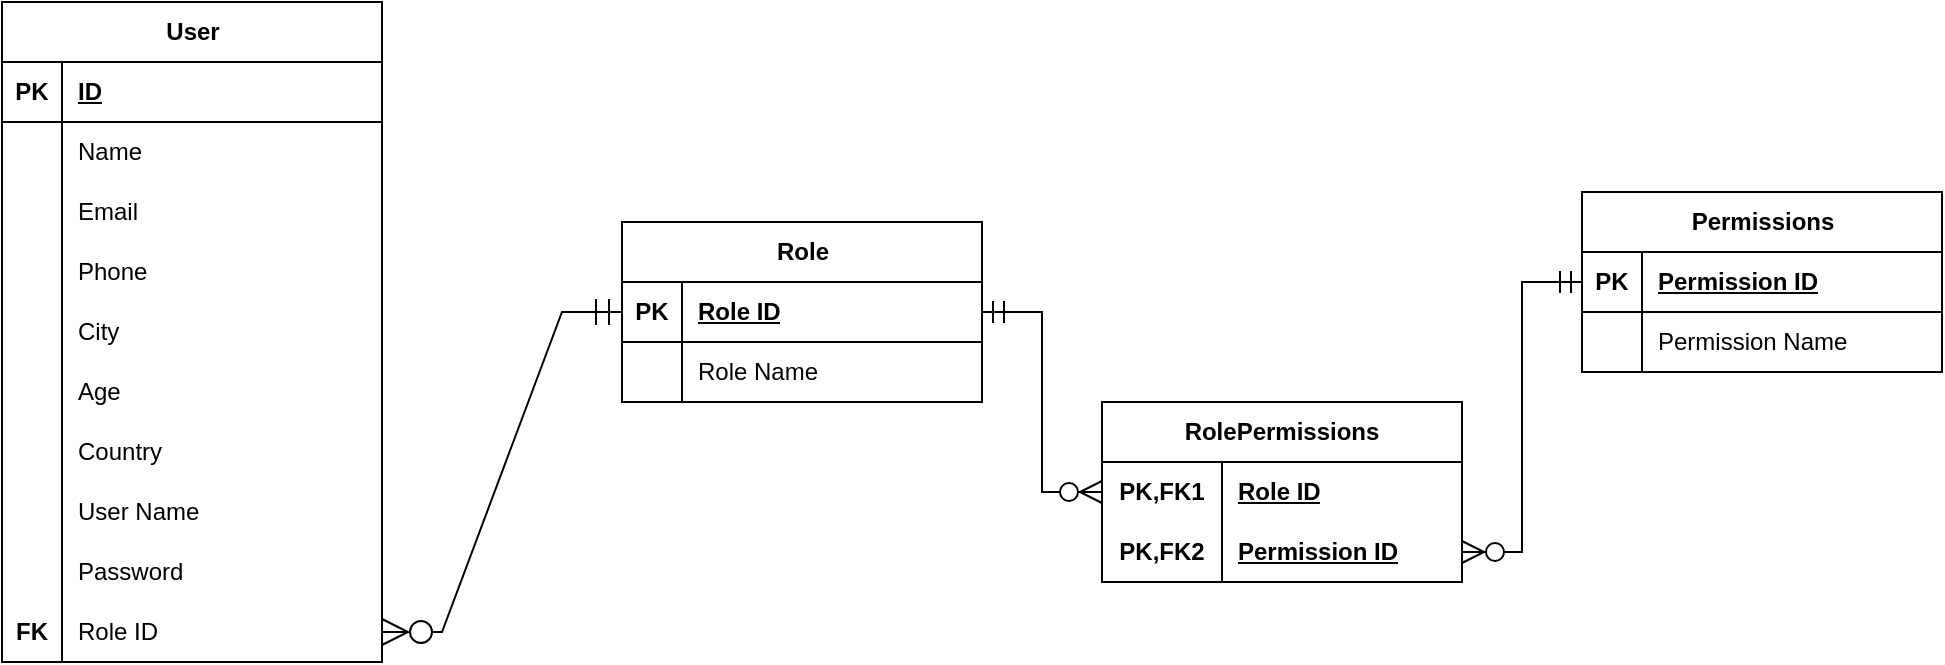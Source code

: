 <mxfile version="24.2.5" type="device">
  <diagram id="R2lEEEUBdFMjLlhIrx00" name="Page-1">
    <mxGraphModel dx="-750" dy="121" grid="1" gridSize="10" guides="1" tooltips="1" connect="1" arrows="1" fold="1" page="1" pageScale="1" pageWidth="600" pageHeight="500" math="0" shadow="0" extFonts="Permanent Marker^https://fonts.googleapis.com/css?family=Permanent+Marker">
      <root>
        <mxCell id="0" />
        <mxCell id="1" parent="0" />
        <mxCell id="PlFQNRcKObiTfTQVeSeH-27" value="Role" style="shape=table;startSize=30;container=1;collapsible=1;childLayout=tableLayout;fixedRows=1;rowLines=0;fontStyle=1;align=center;resizeLast=1;html=1;" parent="1" vertex="1">
          <mxGeometry x="2270" y="720" width="180" height="90" as="geometry" />
        </mxCell>
        <mxCell id="PlFQNRcKObiTfTQVeSeH-28" value="" style="shape=tableRow;horizontal=0;startSize=0;swimlaneHead=0;swimlaneBody=0;fillColor=none;collapsible=0;dropTarget=0;points=[[0,0.5],[1,0.5]];portConstraint=eastwest;top=0;left=0;right=0;bottom=1;" parent="PlFQNRcKObiTfTQVeSeH-27" vertex="1">
          <mxGeometry y="30" width="180" height="30" as="geometry" />
        </mxCell>
        <mxCell id="PlFQNRcKObiTfTQVeSeH-29" value="PK" style="shape=partialRectangle;connectable=0;fillColor=none;top=0;left=0;bottom=0;right=0;fontStyle=1;overflow=hidden;whiteSpace=wrap;html=1;" parent="PlFQNRcKObiTfTQVeSeH-28" vertex="1">
          <mxGeometry width="30" height="30" as="geometry">
            <mxRectangle width="30" height="30" as="alternateBounds" />
          </mxGeometry>
        </mxCell>
        <mxCell id="PlFQNRcKObiTfTQVeSeH-30" value="Role ID" style="shape=partialRectangle;connectable=0;fillColor=none;top=0;left=0;bottom=0;right=0;align=left;spacingLeft=6;fontStyle=5;overflow=hidden;whiteSpace=wrap;html=1;" parent="PlFQNRcKObiTfTQVeSeH-28" vertex="1">
          <mxGeometry x="30" width="150" height="30" as="geometry">
            <mxRectangle width="150" height="30" as="alternateBounds" />
          </mxGeometry>
        </mxCell>
        <mxCell id="PlFQNRcKObiTfTQVeSeH-31" value="" style="shape=tableRow;horizontal=0;startSize=0;swimlaneHead=0;swimlaneBody=0;fillColor=none;collapsible=0;dropTarget=0;points=[[0,0.5],[1,0.5]];portConstraint=eastwest;top=0;left=0;right=0;bottom=0;" parent="PlFQNRcKObiTfTQVeSeH-27" vertex="1">
          <mxGeometry y="60" width="180" height="30" as="geometry" />
        </mxCell>
        <mxCell id="PlFQNRcKObiTfTQVeSeH-32" value="" style="shape=partialRectangle;connectable=0;fillColor=none;top=0;left=0;bottom=0;right=0;editable=1;overflow=hidden;whiteSpace=wrap;html=1;" parent="PlFQNRcKObiTfTQVeSeH-31" vertex="1">
          <mxGeometry width="30" height="30" as="geometry">
            <mxRectangle width="30" height="30" as="alternateBounds" />
          </mxGeometry>
        </mxCell>
        <mxCell id="PlFQNRcKObiTfTQVeSeH-33" value="Role Name" style="shape=partialRectangle;connectable=0;fillColor=none;top=0;left=0;bottom=0;right=0;align=left;spacingLeft=6;overflow=hidden;whiteSpace=wrap;html=1;" parent="PlFQNRcKObiTfTQVeSeH-31" vertex="1">
          <mxGeometry x="30" width="150" height="30" as="geometry">
            <mxRectangle width="150" height="30" as="alternateBounds" />
          </mxGeometry>
        </mxCell>
        <mxCell id="PlFQNRcKObiTfTQVeSeH-40" value="Permissions" style="shape=table;startSize=30;container=1;collapsible=1;childLayout=tableLayout;fixedRows=1;rowLines=0;fontStyle=1;align=center;resizeLast=1;html=1;" parent="1" vertex="1">
          <mxGeometry x="2750" y="705" width="180" height="90" as="geometry" />
        </mxCell>
        <mxCell id="PlFQNRcKObiTfTQVeSeH-41" value="" style="shape=tableRow;horizontal=0;startSize=0;swimlaneHead=0;swimlaneBody=0;fillColor=none;collapsible=0;dropTarget=0;points=[[0,0.5],[1,0.5]];portConstraint=eastwest;top=0;left=0;right=0;bottom=1;" parent="PlFQNRcKObiTfTQVeSeH-40" vertex="1">
          <mxGeometry y="30" width="180" height="30" as="geometry" />
        </mxCell>
        <mxCell id="PlFQNRcKObiTfTQVeSeH-42" value="PK" style="shape=partialRectangle;connectable=0;fillColor=none;top=0;left=0;bottom=0;right=0;fontStyle=1;overflow=hidden;whiteSpace=wrap;html=1;" parent="PlFQNRcKObiTfTQVeSeH-41" vertex="1">
          <mxGeometry width="30" height="30" as="geometry">
            <mxRectangle width="30" height="30" as="alternateBounds" />
          </mxGeometry>
        </mxCell>
        <mxCell id="PlFQNRcKObiTfTQVeSeH-43" value="Permission ID" style="shape=partialRectangle;connectable=0;fillColor=none;top=0;left=0;bottom=0;right=0;align=left;spacingLeft=6;fontStyle=5;overflow=hidden;whiteSpace=wrap;html=1;" parent="PlFQNRcKObiTfTQVeSeH-41" vertex="1">
          <mxGeometry x="30" width="150" height="30" as="geometry">
            <mxRectangle width="150" height="30" as="alternateBounds" />
          </mxGeometry>
        </mxCell>
        <mxCell id="PlFQNRcKObiTfTQVeSeH-44" value="" style="shape=tableRow;horizontal=0;startSize=0;swimlaneHead=0;swimlaneBody=0;fillColor=none;collapsible=0;dropTarget=0;points=[[0,0.5],[1,0.5]];portConstraint=eastwest;top=0;left=0;right=0;bottom=0;" parent="PlFQNRcKObiTfTQVeSeH-40" vertex="1">
          <mxGeometry y="60" width="180" height="30" as="geometry" />
        </mxCell>
        <mxCell id="PlFQNRcKObiTfTQVeSeH-45" value="" style="shape=partialRectangle;connectable=0;fillColor=none;top=0;left=0;bottom=0;right=0;editable=1;overflow=hidden;whiteSpace=wrap;html=1;" parent="PlFQNRcKObiTfTQVeSeH-44" vertex="1">
          <mxGeometry width="30" height="30" as="geometry">
            <mxRectangle width="30" height="30" as="alternateBounds" />
          </mxGeometry>
        </mxCell>
        <mxCell id="PlFQNRcKObiTfTQVeSeH-46" value="Permission Name" style="shape=partialRectangle;connectable=0;fillColor=none;top=0;left=0;bottom=0;right=0;align=left;spacingLeft=6;overflow=hidden;whiteSpace=wrap;html=1;" parent="PlFQNRcKObiTfTQVeSeH-44" vertex="1">
          <mxGeometry x="30" width="150" height="30" as="geometry">
            <mxRectangle width="150" height="30" as="alternateBounds" />
          </mxGeometry>
        </mxCell>
        <mxCell id="PlFQNRcKObiTfTQVeSeH-53" value="RolePermissions " style="shape=table;startSize=30;container=1;collapsible=1;childLayout=tableLayout;fixedRows=1;rowLines=0;fontStyle=1;align=center;resizeLast=1;html=1;whiteSpace=wrap;" parent="1" vertex="1">
          <mxGeometry x="2510" y="810" width="180" height="90" as="geometry" />
        </mxCell>
        <mxCell id="PlFQNRcKObiTfTQVeSeH-54" value="" style="shape=tableRow;horizontal=0;startSize=0;swimlaneHead=0;swimlaneBody=0;fillColor=none;collapsible=0;dropTarget=0;points=[[0,0.5],[1,0.5]];portConstraint=eastwest;top=0;left=0;right=0;bottom=0;html=1;" parent="PlFQNRcKObiTfTQVeSeH-53" vertex="1">
          <mxGeometry y="30" width="180" height="30" as="geometry" />
        </mxCell>
        <mxCell id="PlFQNRcKObiTfTQVeSeH-55" value="PK,FK1" style="shape=partialRectangle;connectable=0;fillColor=none;top=0;left=0;bottom=0;right=0;fontStyle=1;overflow=hidden;html=1;whiteSpace=wrap;" parent="PlFQNRcKObiTfTQVeSeH-54" vertex="1">
          <mxGeometry width="60" height="30" as="geometry">
            <mxRectangle width="60" height="30" as="alternateBounds" />
          </mxGeometry>
        </mxCell>
        <mxCell id="PlFQNRcKObiTfTQVeSeH-56" value="Role ID" style="shape=partialRectangle;connectable=0;fillColor=none;top=0;left=0;bottom=0;right=0;align=left;spacingLeft=6;fontStyle=5;overflow=hidden;html=1;whiteSpace=wrap;" parent="PlFQNRcKObiTfTQVeSeH-54" vertex="1">
          <mxGeometry x="60" width="120" height="30" as="geometry">
            <mxRectangle width="120" height="30" as="alternateBounds" />
          </mxGeometry>
        </mxCell>
        <mxCell id="PlFQNRcKObiTfTQVeSeH-57" value="" style="shape=tableRow;horizontal=0;startSize=0;swimlaneHead=0;swimlaneBody=0;fillColor=none;collapsible=0;dropTarget=0;points=[[0,0.5],[1,0.5]];portConstraint=eastwest;top=0;left=0;right=0;bottom=1;html=1;" parent="PlFQNRcKObiTfTQVeSeH-53" vertex="1">
          <mxGeometry y="60" width="180" height="30" as="geometry" />
        </mxCell>
        <mxCell id="PlFQNRcKObiTfTQVeSeH-58" value="PK,FK2" style="shape=partialRectangle;connectable=0;fillColor=none;top=0;left=0;bottom=0;right=0;fontStyle=1;overflow=hidden;html=1;whiteSpace=wrap;" parent="PlFQNRcKObiTfTQVeSeH-57" vertex="1">
          <mxGeometry width="60" height="30" as="geometry">
            <mxRectangle width="60" height="30" as="alternateBounds" />
          </mxGeometry>
        </mxCell>
        <mxCell id="PlFQNRcKObiTfTQVeSeH-59" value="Permission ID" style="shape=partialRectangle;connectable=0;fillColor=none;top=0;left=0;bottom=0;right=0;align=left;spacingLeft=6;fontStyle=5;overflow=hidden;html=1;whiteSpace=wrap;" parent="PlFQNRcKObiTfTQVeSeH-57" vertex="1">
          <mxGeometry x="60" width="120" height="30" as="geometry">
            <mxRectangle width="120" height="30" as="alternateBounds" />
          </mxGeometry>
        </mxCell>
        <mxCell id="PlFQNRcKObiTfTQVeSeH-14" value="User" style="shape=table;startSize=30;container=1;collapsible=1;childLayout=tableLayout;fixedRows=1;rowLines=0;fontStyle=1;align=center;resizeLast=1;html=1;" parent="1" vertex="1">
          <mxGeometry x="1960" y="610" width="190" height="330" as="geometry" />
        </mxCell>
        <mxCell id="PlFQNRcKObiTfTQVeSeH-15" value="" style="shape=tableRow;horizontal=0;startSize=0;swimlaneHead=0;swimlaneBody=0;fillColor=none;collapsible=0;dropTarget=0;points=[[0,0.5],[1,0.5]];portConstraint=eastwest;top=0;left=0;right=0;bottom=1;" parent="PlFQNRcKObiTfTQVeSeH-14" vertex="1">
          <mxGeometry y="30" width="190" height="30" as="geometry" />
        </mxCell>
        <mxCell id="PlFQNRcKObiTfTQVeSeH-16" value="PK" style="shape=partialRectangle;connectable=0;fillColor=none;top=0;left=0;bottom=0;right=0;fontStyle=1;overflow=hidden;whiteSpace=wrap;html=1;" parent="PlFQNRcKObiTfTQVeSeH-15" vertex="1">
          <mxGeometry width="30" height="30" as="geometry">
            <mxRectangle width="30" height="30" as="alternateBounds" />
          </mxGeometry>
        </mxCell>
        <mxCell id="PlFQNRcKObiTfTQVeSeH-17" value="ID" style="shape=partialRectangle;connectable=0;fillColor=none;top=0;left=0;bottom=0;right=0;align=left;spacingLeft=6;fontStyle=5;overflow=hidden;whiteSpace=wrap;html=1;" parent="PlFQNRcKObiTfTQVeSeH-15" vertex="1">
          <mxGeometry x="30" width="160" height="30" as="geometry">
            <mxRectangle width="160" height="30" as="alternateBounds" />
          </mxGeometry>
        </mxCell>
        <mxCell id="PlFQNRcKObiTfTQVeSeH-18" value="" style="shape=tableRow;horizontal=0;startSize=0;swimlaneHead=0;swimlaneBody=0;fillColor=none;collapsible=0;dropTarget=0;points=[[0,0.5],[1,0.5]];portConstraint=eastwest;top=0;left=0;right=0;bottom=0;" parent="PlFQNRcKObiTfTQVeSeH-14" vertex="1">
          <mxGeometry y="60" width="190" height="30" as="geometry" />
        </mxCell>
        <mxCell id="PlFQNRcKObiTfTQVeSeH-19" value="" style="shape=partialRectangle;connectable=0;fillColor=none;top=0;left=0;bottom=0;right=0;editable=1;overflow=hidden;whiteSpace=wrap;html=1;" parent="PlFQNRcKObiTfTQVeSeH-18" vertex="1">
          <mxGeometry width="30" height="30" as="geometry">
            <mxRectangle width="30" height="30" as="alternateBounds" />
          </mxGeometry>
        </mxCell>
        <mxCell id="PlFQNRcKObiTfTQVeSeH-20" value="Name" style="shape=partialRectangle;connectable=0;fillColor=none;top=0;left=0;bottom=0;right=0;align=left;spacingLeft=6;overflow=hidden;whiteSpace=wrap;html=1;" parent="PlFQNRcKObiTfTQVeSeH-18" vertex="1">
          <mxGeometry x="30" width="160" height="30" as="geometry">
            <mxRectangle width="160" height="30" as="alternateBounds" />
          </mxGeometry>
        </mxCell>
        <mxCell id="PlFQNRcKObiTfTQVeSeH-21" value="" style="shape=tableRow;horizontal=0;startSize=0;swimlaneHead=0;swimlaneBody=0;fillColor=none;collapsible=0;dropTarget=0;points=[[0,0.5],[1,0.5]];portConstraint=eastwest;top=0;left=0;right=0;bottom=0;" parent="PlFQNRcKObiTfTQVeSeH-14" vertex="1">
          <mxGeometry y="90" width="190" height="30" as="geometry" />
        </mxCell>
        <mxCell id="PlFQNRcKObiTfTQVeSeH-22" value="" style="shape=partialRectangle;connectable=0;fillColor=none;top=0;left=0;bottom=0;right=0;editable=1;overflow=hidden;whiteSpace=wrap;html=1;" parent="PlFQNRcKObiTfTQVeSeH-21" vertex="1">
          <mxGeometry width="30" height="30" as="geometry">
            <mxRectangle width="30" height="30" as="alternateBounds" />
          </mxGeometry>
        </mxCell>
        <mxCell id="PlFQNRcKObiTfTQVeSeH-23" value="Email" style="shape=partialRectangle;connectable=0;fillColor=none;top=0;left=0;bottom=0;right=0;align=left;spacingLeft=6;overflow=hidden;whiteSpace=wrap;html=1;" parent="PlFQNRcKObiTfTQVeSeH-21" vertex="1">
          <mxGeometry x="30" width="160" height="30" as="geometry">
            <mxRectangle width="160" height="30" as="alternateBounds" />
          </mxGeometry>
        </mxCell>
        <mxCell id="PlFQNRcKObiTfTQVeSeH-24" value="" style="shape=tableRow;horizontal=0;startSize=0;swimlaneHead=0;swimlaneBody=0;fillColor=none;collapsible=0;dropTarget=0;points=[[0,0.5],[1,0.5]];portConstraint=eastwest;top=0;left=0;right=0;bottom=0;" parent="PlFQNRcKObiTfTQVeSeH-14" vertex="1">
          <mxGeometry y="120" width="190" height="30" as="geometry" />
        </mxCell>
        <mxCell id="PlFQNRcKObiTfTQVeSeH-25" value="" style="shape=partialRectangle;connectable=0;fillColor=none;top=0;left=0;bottom=0;right=0;editable=1;overflow=hidden;whiteSpace=wrap;html=1;" parent="PlFQNRcKObiTfTQVeSeH-24" vertex="1">
          <mxGeometry width="30" height="30" as="geometry">
            <mxRectangle width="30" height="30" as="alternateBounds" />
          </mxGeometry>
        </mxCell>
        <mxCell id="PlFQNRcKObiTfTQVeSeH-26" value="Phone" style="shape=partialRectangle;connectable=0;fillColor=none;top=0;left=0;bottom=0;right=0;align=left;spacingLeft=6;overflow=hidden;whiteSpace=wrap;html=1;" parent="PlFQNRcKObiTfTQVeSeH-24" vertex="1">
          <mxGeometry x="30" width="160" height="30" as="geometry">
            <mxRectangle width="160" height="30" as="alternateBounds" />
          </mxGeometry>
        </mxCell>
        <mxCell id="PlFQNRcKObiTfTQVeSeH-68" value="" style="shape=tableRow;horizontal=0;startSize=0;swimlaneHead=0;swimlaneBody=0;fillColor=none;collapsible=0;dropTarget=0;points=[[0,0.5],[1,0.5]];portConstraint=eastwest;top=0;left=0;right=0;bottom=0;" parent="PlFQNRcKObiTfTQVeSeH-14" vertex="1">
          <mxGeometry y="150" width="190" height="30" as="geometry" />
        </mxCell>
        <mxCell id="PlFQNRcKObiTfTQVeSeH-69" value="" style="shape=partialRectangle;connectable=0;fillColor=none;top=0;left=0;bottom=0;right=0;editable=1;overflow=hidden;whiteSpace=wrap;html=1;" parent="PlFQNRcKObiTfTQVeSeH-68" vertex="1">
          <mxGeometry width="30" height="30" as="geometry">
            <mxRectangle width="30" height="30" as="alternateBounds" />
          </mxGeometry>
        </mxCell>
        <mxCell id="PlFQNRcKObiTfTQVeSeH-70" value="City" style="shape=partialRectangle;connectable=0;fillColor=none;top=0;left=0;bottom=0;right=0;align=left;spacingLeft=6;overflow=hidden;whiteSpace=wrap;html=1;" parent="PlFQNRcKObiTfTQVeSeH-68" vertex="1">
          <mxGeometry x="30" width="160" height="30" as="geometry">
            <mxRectangle width="160" height="30" as="alternateBounds" />
          </mxGeometry>
        </mxCell>
        <mxCell id="PlFQNRcKObiTfTQVeSeH-87" value="" style="shape=tableRow;horizontal=0;startSize=0;swimlaneHead=0;swimlaneBody=0;fillColor=none;collapsible=0;dropTarget=0;points=[[0,0.5],[1,0.5]];portConstraint=eastwest;top=0;left=0;right=0;bottom=0;" parent="PlFQNRcKObiTfTQVeSeH-14" vertex="1">
          <mxGeometry y="180" width="190" height="30" as="geometry" />
        </mxCell>
        <mxCell id="PlFQNRcKObiTfTQVeSeH-88" value="" style="shape=partialRectangle;connectable=0;fillColor=none;top=0;left=0;bottom=0;right=0;editable=1;overflow=hidden;whiteSpace=wrap;html=1;" parent="PlFQNRcKObiTfTQVeSeH-87" vertex="1">
          <mxGeometry width="30" height="30" as="geometry">
            <mxRectangle width="30" height="30" as="alternateBounds" />
          </mxGeometry>
        </mxCell>
        <mxCell id="PlFQNRcKObiTfTQVeSeH-89" value="Age" style="shape=partialRectangle;connectable=0;fillColor=none;top=0;left=0;bottom=0;right=0;align=left;spacingLeft=6;overflow=hidden;whiteSpace=wrap;html=1;" parent="PlFQNRcKObiTfTQVeSeH-87" vertex="1">
          <mxGeometry x="30" width="160" height="30" as="geometry">
            <mxRectangle width="160" height="30" as="alternateBounds" />
          </mxGeometry>
        </mxCell>
        <mxCell id="PlFQNRcKObiTfTQVeSeH-90" value="" style="shape=tableRow;horizontal=0;startSize=0;swimlaneHead=0;swimlaneBody=0;fillColor=none;collapsible=0;dropTarget=0;points=[[0,0.5],[1,0.5]];portConstraint=eastwest;top=0;left=0;right=0;bottom=0;" parent="PlFQNRcKObiTfTQVeSeH-14" vertex="1">
          <mxGeometry y="210" width="190" height="30" as="geometry" />
        </mxCell>
        <mxCell id="PlFQNRcKObiTfTQVeSeH-91" value="" style="shape=partialRectangle;connectable=0;fillColor=none;top=0;left=0;bottom=0;right=0;editable=1;overflow=hidden;whiteSpace=wrap;html=1;" parent="PlFQNRcKObiTfTQVeSeH-90" vertex="1">
          <mxGeometry width="30" height="30" as="geometry">
            <mxRectangle width="30" height="30" as="alternateBounds" />
          </mxGeometry>
        </mxCell>
        <mxCell id="PlFQNRcKObiTfTQVeSeH-92" value="Country" style="shape=partialRectangle;connectable=0;fillColor=none;top=0;left=0;bottom=0;right=0;align=left;spacingLeft=6;overflow=hidden;whiteSpace=wrap;html=1;" parent="PlFQNRcKObiTfTQVeSeH-90" vertex="1">
          <mxGeometry x="30" width="160" height="30" as="geometry">
            <mxRectangle width="160" height="30" as="alternateBounds" />
          </mxGeometry>
        </mxCell>
        <mxCell id="PlFQNRcKObiTfTQVeSeH-93" value="" style="shape=tableRow;horizontal=0;startSize=0;swimlaneHead=0;swimlaneBody=0;fillColor=none;collapsible=0;dropTarget=0;points=[[0,0.5],[1,0.5]];portConstraint=eastwest;top=0;left=0;right=0;bottom=0;" parent="PlFQNRcKObiTfTQVeSeH-14" vertex="1">
          <mxGeometry y="240" width="190" height="30" as="geometry" />
        </mxCell>
        <mxCell id="PlFQNRcKObiTfTQVeSeH-94" value="" style="shape=partialRectangle;connectable=0;fillColor=none;top=0;left=0;bottom=0;right=0;editable=1;overflow=hidden;whiteSpace=wrap;html=1;" parent="PlFQNRcKObiTfTQVeSeH-93" vertex="1">
          <mxGeometry width="30" height="30" as="geometry">
            <mxRectangle width="30" height="30" as="alternateBounds" />
          </mxGeometry>
        </mxCell>
        <mxCell id="PlFQNRcKObiTfTQVeSeH-95" value="User Name" style="shape=partialRectangle;connectable=0;fillColor=none;top=0;left=0;bottom=0;right=0;align=left;spacingLeft=6;overflow=hidden;whiteSpace=wrap;html=1;" parent="PlFQNRcKObiTfTQVeSeH-93" vertex="1">
          <mxGeometry x="30" width="160" height="30" as="geometry">
            <mxRectangle width="160" height="30" as="alternateBounds" />
          </mxGeometry>
        </mxCell>
        <mxCell id="PlFQNRcKObiTfTQVeSeH-96" value="" style="shape=tableRow;horizontal=0;startSize=0;swimlaneHead=0;swimlaneBody=0;fillColor=none;collapsible=0;dropTarget=0;points=[[0,0.5],[1,0.5]];portConstraint=eastwest;top=0;left=0;right=0;bottom=0;" parent="PlFQNRcKObiTfTQVeSeH-14" vertex="1">
          <mxGeometry y="270" width="190" height="30" as="geometry" />
        </mxCell>
        <mxCell id="PlFQNRcKObiTfTQVeSeH-97" value="" style="shape=partialRectangle;connectable=0;fillColor=none;top=0;left=0;bottom=0;right=0;editable=1;overflow=hidden;whiteSpace=wrap;html=1;" parent="PlFQNRcKObiTfTQVeSeH-96" vertex="1">
          <mxGeometry width="30" height="30" as="geometry">
            <mxRectangle width="30" height="30" as="alternateBounds" />
          </mxGeometry>
        </mxCell>
        <mxCell id="PlFQNRcKObiTfTQVeSeH-98" value="Password" style="shape=partialRectangle;connectable=0;fillColor=none;top=0;left=0;bottom=0;right=0;align=left;spacingLeft=6;overflow=hidden;whiteSpace=wrap;html=1;" parent="PlFQNRcKObiTfTQVeSeH-96" vertex="1">
          <mxGeometry x="30" width="160" height="30" as="geometry">
            <mxRectangle width="160" height="30" as="alternateBounds" />
          </mxGeometry>
        </mxCell>
        <mxCell id="PlFQNRcKObiTfTQVeSeH-99" value="" style="shape=tableRow;horizontal=0;startSize=0;swimlaneHead=0;swimlaneBody=0;fillColor=none;collapsible=0;dropTarget=0;points=[[0,0.5],[1,0.5]];portConstraint=eastwest;top=0;left=0;right=0;bottom=0;" parent="PlFQNRcKObiTfTQVeSeH-14" vertex="1">
          <mxGeometry y="300" width="190" height="30" as="geometry" />
        </mxCell>
        <mxCell id="PlFQNRcKObiTfTQVeSeH-100" value="&lt;b&gt;FK&lt;/b&gt;" style="shape=partialRectangle;connectable=0;fillColor=none;top=0;left=0;bottom=0;right=0;editable=1;overflow=hidden;whiteSpace=wrap;html=1;" parent="PlFQNRcKObiTfTQVeSeH-99" vertex="1">
          <mxGeometry width="30" height="30" as="geometry">
            <mxRectangle width="30" height="30" as="alternateBounds" />
          </mxGeometry>
        </mxCell>
        <mxCell id="PlFQNRcKObiTfTQVeSeH-101" value="Role ID" style="shape=partialRectangle;connectable=0;fillColor=none;top=0;left=0;bottom=0;right=0;align=left;spacingLeft=6;overflow=hidden;whiteSpace=wrap;html=1;" parent="PlFQNRcKObiTfTQVeSeH-99" vertex="1">
          <mxGeometry x="30" width="160" height="30" as="geometry">
            <mxRectangle width="160" height="30" as="alternateBounds" />
          </mxGeometry>
        </mxCell>
        <mxCell id="PlFQNRcKObiTfTQVeSeH-102" value="" style="edgeStyle=entityRelationEdgeStyle;fontSize=13;html=1;endArrow=ERzeroToMany;startArrow=ERmandOne;rounded=0;jumpSize=9;strokeWidth=1;targetPerimeterSpacing=0;endSize=11;startSize=11;" parent="1" source="PlFQNRcKObiTfTQVeSeH-28" target="PlFQNRcKObiTfTQVeSeH-99" edge="1">
          <mxGeometry width="100" height="100" relative="1" as="geometry">
            <mxPoint x="2240" y="800" as="sourcePoint" />
            <mxPoint x="2430" y="880" as="targetPoint" />
          </mxGeometry>
        </mxCell>
        <mxCell id="PlFQNRcKObiTfTQVeSeH-103" value="" style="edgeStyle=entityRelationEdgeStyle;fontSize=12;html=1;endArrow=ERzeroToMany;startArrow=ERmandOne;rounded=0;endSize=9;startSize=9;" parent="1" source="PlFQNRcKObiTfTQVeSeH-28" target="PlFQNRcKObiTfTQVeSeH-54" edge="1">
          <mxGeometry width="100" height="100" relative="1" as="geometry">
            <mxPoint x="2570" y="790" as="sourcePoint" />
            <mxPoint x="2670" y="690" as="targetPoint" />
          </mxGeometry>
        </mxCell>
        <mxCell id="PlFQNRcKObiTfTQVeSeH-104" value="" style="edgeStyle=entityRelationEdgeStyle;fontSize=12;html=1;endArrow=ERzeroToMany;startArrow=ERmandOne;rounded=0;endSize=9;startSize=9;" parent="1" source="PlFQNRcKObiTfTQVeSeH-41" target="PlFQNRcKObiTfTQVeSeH-57" edge="1">
          <mxGeometry width="100" height="100" relative="1" as="geometry">
            <mxPoint x="2570" y="790" as="sourcePoint" />
            <mxPoint x="2670" y="690" as="targetPoint" />
          </mxGeometry>
        </mxCell>
      </root>
    </mxGraphModel>
  </diagram>
</mxfile>
